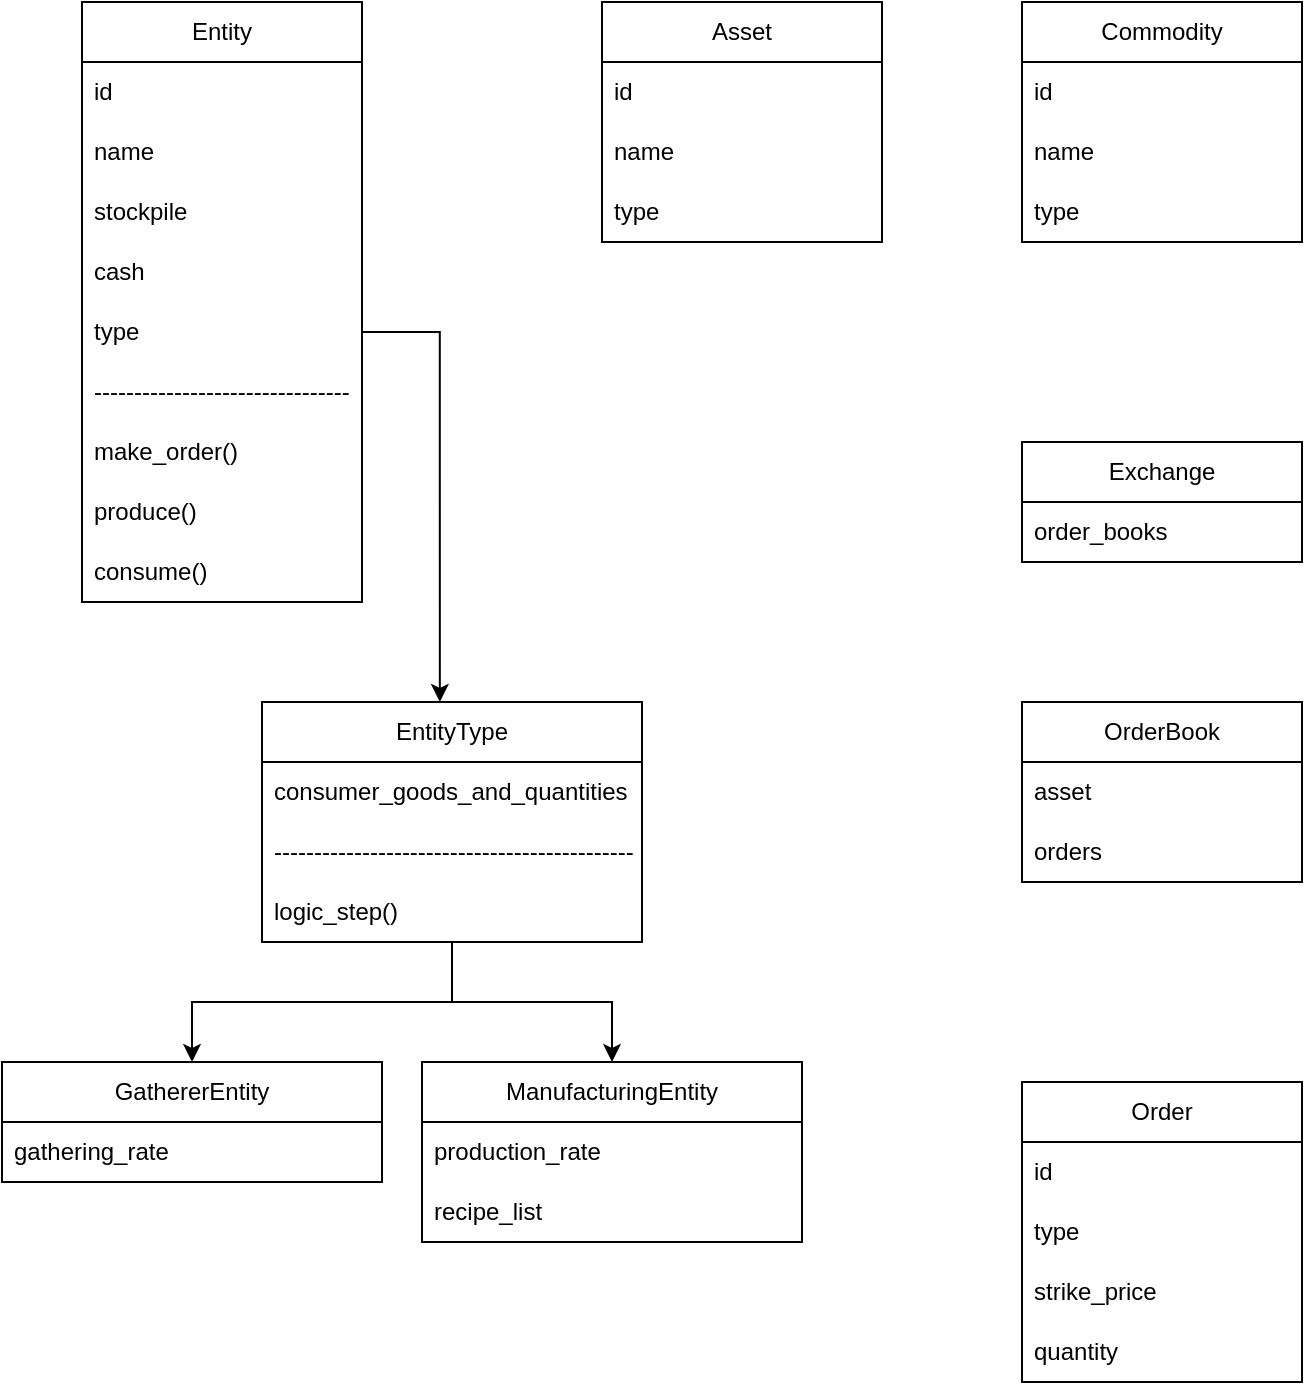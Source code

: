 <mxfile version="21.3.7" type="device">
  <diagram id="C5RBs43oDa-KdzZeNtuy" name="Page-1">
    <mxGraphModel dx="1434" dy="796" grid="1" gridSize="10" guides="1" tooltips="1" connect="1" arrows="1" fold="1" page="1" pageScale="1" pageWidth="827" pageHeight="1169" math="0" shadow="0">
      <root>
        <mxCell id="WIyWlLk6GJQsqaUBKTNV-0" />
        <mxCell id="WIyWlLk6GJQsqaUBKTNV-1" parent="WIyWlLk6GJQsqaUBKTNV-0" />
        <mxCell id="-LHwzRDBZXl7eE_7x8CU-0" value="Entity&lt;br&gt;" style="swimlane;fontStyle=0;childLayout=stackLayout;horizontal=1;startSize=30;horizontalStack=0;resizeParent=1;resizeParentMax=0;resizeLast=0;collapsible=1;marginBottom=0;whiteSpace=wrap;html=1;movable=1;resizable=1;rotatable=1;deletable=1;editable=1;locked=0;connectable=1;" vertex="1" parent="WIyWlLk6GJQsqaUBKTNV-1">
          <mxGeometry x="110" y="80" width="140" height="300" as="geometry">
            <mxRectangle x="190" y="170" width="70" height="30" as="alternateBounds" />
          </mxGeometry>
        </mxCell>
        <mxCell id="-LHwzRDBZXl7eE_7x8CU-9" value="id" style="text;strokeColor=none;fillColor=none;align=left;verticalAlign=middle;spacingLeft=4;spacingRight=4;overflow=hidden;points=[[0,0.5],[1,0.5]];portConstraint=eastwest;rotatable=0;whiteSpace=wrap;html=1;" vertex="1" parent="-LHwzRDBZXl7eE_7x8CU-0">
          <mxGeometry y="30" width="140" height="30" as="geometry" />
        </mxCell>
        <mxCell id="-LHwzRDBZXl7eE_7x8CU-8" value="name" style="text;strokeColor=none;fillColor=none;align=left;verticalAlign=middle;spacingLeft=4;spacingRight=4;overflow=hidden;points=[[0,0.5],[1,0.5]];portConstraint=eastwest;rotatable=0;whiteSpace=wrap;html=1;" vertex="1" parent="-LHwzRDBZXl7eE_7x8CU-0">
          <mxGeometry y="60" width="140" height="30" as="geometry" />
        </mxCell>
        <mxCell id="-LHwzRDBZXl7eE_7x8CU-1" value="stockpile" style="text;strokeColor=none;fillColor=none;align=left;verticalAlign=middle;spacingLeft=4;spacingRight=4;overflow=hidden;points=[[0,0.5],[1,0.5]];portConstraint=eastwest;rotatable=0;whiteSpace=wrap;html=1;" vertex="1" parent="-LHwzRDBZXl7eE_7x8CU-0">
          <mxGeometry y="90" width="140" height="30" as="geometry" />
        </mxCell>
        <mxCell id="-LHwzRDBZXl7eE_7x8CU-33" value="cash" style="text;strokeColor=none;fillColor=none;align=left;verticalAlign=middle;spacingLeft=4;spacingRight=4;overflow=hidden;points=[[0,0.5],[1,0.5]];portConstraint=eastwest;rotatable=0;whiteSpace=wrap;html=1;" vertex="1" parent="-LHwzRDBZXl7eE_7x8CU-0">
          <mxGeometry y="120" width="140" height="30" as="geometry" />
        </mxCell>
        <mxCell id="-LHwzRDBZXl7eE_7x8CU-34" value="type" style="text;strokeColor=none;fillColor=none;align=left;verticalAlign=middle;spacingLeft=4;spacingRight=4;overflow=hidden;points=[[0,0.5],[1,0.5]];portConstraint=eastwest;rotatable=0;whiteSpace=wrap;html=1;" vertex="1" parent="-LHwzRDBZXl7eE_7x8CU-0">
          <mxGeometry y="150" width="140" height="30" as="geometry" />
        </mxCell>
        <mxCell id="-LHwzRDBZXl7eE_7x8CU-11" value="--------------------------------" style="text;strokeColor=none;fillColor=none;align=left;verticalAlign=middle;spacingLeft=4;spacingRight=4;overflow=hidden;points=[[0,0.5],[1,0.5]];portConstraint=eastwest;rotatable=0;whiteSpace=wrap;html=1;" vertex="1" parent="-LHwzRDBZXl7eE_7x8CU-0">
          <mxGeometry y="180" width="140" height="30" as="geometry" />
        </mxCell>
        <mxCell id="-LHwzRDBZXl7eE_7x8CU-12" value="make_order()" style="text;strokeColor=none;fillColor=none;align=left;verticalAlign=middle;spacingLeft=4;spacingRight=4;overflow=hidden;points=[[0,0.5],[1,0.5]];portConstraint=eastwest;rotatable=0;whiteSpace=wrap;html=1;" vertex="1" parent="-LHwzRDBZXl7eE_7x8CU-0">
          <mxGeometry y="210" width="140" height="30" as="geometry" />
        </mxCell>
        <mxCell id="-LHwzRDBZXl7eE_7x8CU-15" value="produce()" style="text;strokeColor=none;fillColor=none;align=left;verticalAlign=middle;spacingLeft=4;spacingRight=4;overflow=hidden;points=[[0,0.5],[1,0.5]];portConstraint=eastwest;rotatable=0;whiteSpace=wrap;html=1;" vertex="1" parent="-LHwzRDBZXl7eE_7x8CU-0">
          <mxGeometry y="240" width="140" height="30" as="geometry" />
        </mxCell>
        <mxCell id="-LHwzRDBZXl7eE_7x8CU-16" value="consume()" style="text;strokeColor=none;fillColor=none;align=left;verticalAlign=middle;spacingLeft=4;spacingRight=4;overflow=hidden;points=[[0,0.5],[1,0.5]];portConstraint=eastwest;rotatable=0;whiteSpace=wrap;html=1;" vertex="1" parent="-LHwzRDBZXl7eE_7x8CU-0">
          <mxGeometry y="270" width="140" height="30" as="geometry" />
        </mxCell>
        <mxCell id="-LHwzRDBZXl7eE_7x8CU-4" value="Commodity" style="swimlane;fontStyle=0;childLayout=stackLayout;horizontal=1;startSize=30;horizontalStack=0;resizeParent=1;resizeParentMax=0;resizeLast=0;collapsible=1;marginBottom=0;whiteSpace=wrap;html=1;" vertex="1" parent="WIyWlLk6GJQsqaUBKTNV-1">
          <mxGeometry x="580" y="80" width="140" height="120" as="geometry" />
        </mxCell>
        <mxCell id="-LHwzRDBZXl7eE_7x8CU-5" value="id" style="text;strokeColor=none;fillColor=none;align=left;verticalAlign=middle;spacingLeft=4;spacingRight=4;overflow=hidden;points=[[0,0.5],[1,0.5]];portConstraint=eastwest;rotatable=0;whiteSpace=wrap;html=1;" vertex="1" parent="-LHwzRDBZXl7eE_7x8CU-4">
          <mxGeometry y="30" width="140" height="30" as="geometry" />
        </mxCell>
        <mxCell id="-LHwzRDBZXl7eE_7x8CU-6" value="name" style="text;strokeColor=none;fillColor=none;align=left;verticalAlign=middle;spacingLeft=4;spacingRight=4;overflow=hidden;points=[[0,0.5],[1,0.5]];portConstraint=eastwest;rotatable=0;whiteSpace=wrap;html=1;" vertex="1" parent="-LHwzRDBZXl7eE_7x8CU-4">
          <mxGeometry y="60" width="140" height="30" as="geometry" />
        </mxCell>
        <mxCell id="-LHwzRDBZXl7eE_7x8CU-7" value="type" style="text;strokeColor=none;fillColor=none;align=left;verticalAlign=middle;spacingLeft=4;spacingRight=4;overflow=hidden;points=[[0,0.5],[1,0.5]];portConstraint=eastwest;rotatable=0;whiteSpace=wrap;html=1;" vertex="1" parent="-LHwzRDBZXl7eE_7x8CU-4">
          <mxGeometry y="90" width="140" height="30" as="geometry" />
        </mxCell>
        <mxCell id="-LHwzRDBZXl7eE_7x8CU-17" value="Exchange" style="swimlane;fontStyle=0;childLayout=stackLayout;horizontal=1;startSize=30;horizontalStack=0;resizeParent=1;resizeParentMax=0;resizeLast=0;collapsible=1;marginBottom=0;whiteSpace=wrap;html=1;" vertex="1" parent="WIyWlLk6GJQsqaUBKTNV-1">
          <mxGeometry x="580" y="300" width="140" height="60" as="geometry" />
        </mxCell>
        <mxCell id="-LHwzRDBZXl7eE_7x8CU-18" value="order_books" style="text;strokeColor=none;fillColor=none;align=left;verticalAlign=middle;spacingLeft=4;spacingRight=4;overflow=hidden;points=[[0,0.5],[1,0.5]];portConstraint=eastwest;rotatable=0;whiteSpace=wrap;html=1;" vertex="1" parent="-LHwzRDBZXl7eE_7x8CU-17">
          <mxGeometry y="30" width="140" height="30" as="geometry" />
        </mxCell>
        <mxCell id="-LHwzRDBZXl7eE_7x8CU-21" value="OrderBook" style="swimlane;fontStyle=0;childLayout=stackLayout;horizontal=1;startSize=30;horizontalStack=0;resizeParent=1;resizeParentMax=0;resizeLast=0;collapsible=1;marginBottom=0;whiteSpace=wrap;html=1;" vertex="1" parent="WIyWlLk6GJQsqaUBKTNV-1">
          <mxGeometry x="580" y="430" width="140" height="90" as="geometry" />
        </mxCell>
        <mxCell id="-LHwzRDBZXl7eE_7x8CU-22" value="asset" style="text;strokeColor=none;fillColor=none;align=left;verticalAlign=middle;spacingLeft=4;spacingRight=4;overflow=hidden;points=[[0,0.5],[1,0.5]];portConstraint=eastwest;rotatable=0;whiteSpace=wrap;html=1;" vertex="1" parent="-LHwzRDBZXl7eE_7x8CU-21">
          <mxGeometry y="30" width="140" height="30" as="geometry" />
        </mxCell>
        <mxCell id="-LHwzRDBZXl7eE_7x8CU-23" value="orders" style="text;strokeColor=none;fillColor=none;align=left;verticalAlign=middle;spacingLeft=4;spacingRight=4;overflow=hidden;points=[[0,0.5],[1,0.5]];portConstraint=eastwest;rotatable=0;whiteSpace=wrap;html=1;" vertex="1" parent="-LHwzRDBZXl7eE_7x8CU-21">
          <mxGeometry y="60" width="140" height="30" as="geometry" />
        </mxCell>
        <mxCell id="-LHwzRDBZXl7eE_7x8CU-24" value="Order" style="swimlane;fontStyle=0;childLayout=stackLayout;horizontal=1;startSize=30;horizontalStack=0;resizeParent=1;resizeParentMax=0;resizeLast=0;collapsible=1;marginBottom=0;whiteSpace=wrap;html=1;" vertex="1" parent="WIyWlLk6GJQsqaUBKTNV-1">
          <mxGeometry x="580" y="620" width="140" height="150" as="geometry" />
        </mxCell>
        <mxCell id="-LHwzRDBZXl7eE_7x8CU-25" value="id" style="text;strokeColor=none;fillColor=none;align=left;verticalAlign=middle;spacingLeft=4;spacingRight=4;overflow=hidden;points=[[0,0.5],[1,0.5]];portConstraint=eastwest;rotatable=0;whiteSpace=wrap;html=1;" vertex="1" parent="-LHwzRDBZXl7eE_7x8CU-24">
          <mxGeometry y="30" width="140" height="30" as="geometry" />
        </mxCell>
        <mxCell id="-LHwzRDBZXl7eE_7x8CU-26" value="type" style="text;strokeColor=none;fillColor=none;align=left;verticalAlign=middle;spacingLeft=4;spacingRight=4;overflow=hidden;points=[[0,0.5],[1,0.5]];portConstraint=eastwest;rotatable=0;whiteSpace=wrap;html=1;" vertex="1" parent="-LHwzRDBZXl7eE_7x8CU-24">
          <mxGeometry y="60" width="140" height="30" as="geometry" />
        </mxCell>
        <mxCell id="-LHwzRDBZXl7eE_7x8CU-27" value="strike_price" style="text;strokeColor=none;fillColor=none;align=left;verticalAlign=middle;spacingLeft=4;spacingRight=4;overflow=hidden;points=[[0,0.5],[1,0.5]];portConstraint=eastwest;rotatable=0;whiteSpace=wrap;html=1;" vertex="1" parent="-LHwzRDBZXl7eE_7x8CU-24">
          <mxGeometry y="90" width="140" height="30" as="geometry" />
        </mxCell>
        <mxCell id="-LHwzRDBZXl7eE_7x8CU-28" value="quantity" style="text;strokeColor=none;fillColor=none;align=left;verticalAlign=middle;spacingLeft=4;spacingRight=4;overflow=hidden;points=[[0,0.5],[1,0.5]];portConstraint=eastwest;rotatable=0;whiteSpace=wrap;html=1;" vertex="1" parent="-LHwzRDBZXl7eE_7x8CU-24">
          <mxGeometry y="120" width="140" height="30" as="geometry" />
        </mxCell>
        <mxCell id="-LHwzRDBZXl7eE_7x8CU-29" value="Asset" style="swimlane;fontStyle=0;childLayout=stackLayout;horizontal=1;startSize=30;horizontalStack=0;resizeParent=1;resizeParentMax=0;resizeLast=0;collapsible=1;marginBottom=0;whiteSpace=wrap;html=1;" vertex="1" parent="WIyWlLk6GJQsqaUBKTNV-1">
          <mxGeometry x="370" y="80" width="140" height="120" as="geometry" />
        </mxCell>
        <mxCell id="-LHwzRDBZXl7eE_7x8CU-30" value="id" style="text;strokeColor=none;fillColor=none;align=left;verticalAlign=middle;spacingLeft=4;spacingRight=4;overflow=hidden;points=[[0,0.5],[1,0.5]];portConstraint=eastwest;rotatable=0;whiteSpace=wrap;html=1;" vertex="1" parent="-LHwzRDBZXl7eE_7x8CU-29">
          <mxGeometry y="30" width="140" height="30" as="geometry" />
        </mxCell>
        <mxCell id="-LHwzRDBZXl7eE_7x8CU-31" value="name" style="text;strokeColor=none;fillColor=none;align=left;verticalAlign=middle;spacingLeft=4;spacingRight=4;overflow=hidden;points=[[0,0.5],[1,0.5]];portConstraint=eastwest;rotatable=0;whiteSpace=wrap;html=1;" vertex="1" parent="-LHwzRDBZXl7eE_7x8CU-29">
          <mxGeometry y="60" width="140" height="30" as="geometry" />
        </mxCell>
        <mxCell id="-LHwzRDBZXl7eE_7x8CU-32" value="type" style="text;strokeColor=none;fillColor=none;align=left;verticalAlign=middle;spacingLeft=4;spacingRight=4;overflow=hidden;points=[[0,0.5],[1,0.5]];portConstraint=eastwest;rotatable=0;whiteSpace=wrap;html=1;" vertex="1" parent="-LHwzRDBZXl7eE_7x8CU-29">
          <mxGeometry y="90" width="140" height="30" as="geometry" />
        </mxCell>
        <mxCell id="-LHwzRDBZXl7eE_7x8CU-50" style="edgeStyle=orthogonalEdgeStyle;rounded=0;orthogonalLoop=1;jettySize=auto;html=1;entryX=0.5;entryY=0;entryDx=0;entryDy=0;" edge="1" parent="WIyWlLk6GJQsqaUBKTNV-1" source="-LHwzRDBZXl7eE_7x8CU-35" target="-LHwzRDBZXl7eE_7x8CU-43">
          <mxGeometry relative="1" as="geometry" />
        </mxCell>
        <mxCell id="-LHwzRDBZXl7eE_7x8CU-51" style="edgeStyle=orthogonalEdgeStyle;rounded=0;orthogonalLoop=1;jettySize=auto;html=1;" edge="1" parent="WIyWlLk6GJQsqaUBKTNV-1" source="-LHwzRDBZXl7eE_7x8CU-35" target="-LHwzRDBZXl7eE_7x8CU-47">
          <mxGeometry relative="1" as="geometry" />
        </mxCell>
        <mxCell id="-LHwzRDBZXl7eE_7x8CU-35" value="EntityType" style="swimlane;fontStyle=0;childLayout=stackLayout;horizontal=1;startSize=30;horizontalStack=0;resizeParent=1;resizeParentMax=0;resizeLast=0;collapsible=1;marginBottom=0;whiteSpace=wrap;html=1;" vertex="1" parent="WIyWlLk6GJQsqaUBKTNV-1">
          <mxGeometry x="200" y="430" width="190" height="120" as="geometry" />
        </mxCell>
        <mxCell id="-LHwzRDBZXl7eE_7x8CU-36" value="consumer_goods_and_quantities" style="text;strokeColor=none;fillColor=none;align=left;verticalAlign=middle;spacingLeft=4;spacingRight=4;overflow=hidden;points=[[0,0.5],[1,0.5]];portConstraint=eastwest;rotatable=0;whiteSpace=wrap;html=1;" vertex="1" parent="-LHwzRDBZXl7eE_7x8CU-35">
          <mxGeometry y="30" width="190" height="30" as="geometry" />
        </mxCell>
        <mxCell id="-LHwzRDBZXl7eE_7x8CU-41" value="---------------------------------------------" style="text;strokeColor=none;fillColor=none;align=left;verticalAlign=middle;spacingLeft=4;spacingRight=4;overflow=hidden;points=[[0,0.5],[1,0.5]];portConstraint=eastwest;rotatable=0;whiteSpace=wrap;html=1;" vertex="1" parent="-LHwzRDBZXl7eE_7x8CU-35">
          <mxGeometry y="60" width="190" height="30" as="geometry" />
        </mxCell>
        <mxCell id="-LHwzRDBZXl7eE_7x8CU-42" value="logic_step()" style="text;strokeColor=none;fillColor=none;align=left;verticalAlign=middle;spacingLeft=4;spacingRight=4;overflow=hidden;points=[[0,0.5],[1,0.5]];portConstraint=eastwest;rotatable=0;whiteSpace=wrap;html=1;" vertex="1" parent="-LHwzRDBZXl7eE_7x8CU-35">
          <mxGeometry y="90" width="190" height="30" as="geometry" />
        </mxCell>
        <mxCell id="-LHwzRDBZXl7eE_7x8CU-43" value="GathererEntity" style="swimlane;fontStyle=0;childLayout=stackLayout;horizontal=1;startSize=30;horizontalStack=0;resizeParent=1;resizeParentMax=0;resizeLast=0;collapsible=1;marginBottom=0;whiteSpace=wrap;html=1;" vertex="1" parent="WIyWlLk6GJQsqaUBKTNV-1">
          <mxGeometry x="70" y="610" width="190" height="60" as="geometry" />
        </mxCell>
        <mxCell id="-LHwzRDBZXl7eE_7x8CU-44" value="gathering_rate" style="text;strokeColor=none;fillColor=none;align=left;verticalAlign=middle;spacingLeft=4;spacingRight=4;overflow=hidden;points=[[0,0.5],[1,0.5]];portConstraint=eastwest;rotatable=0;whiteSpace=wrap;html=1;" vertex="1" parent="-LHwzRDBZXl7eE_7x8CU-43">
          <mxGeometry y="30" width="190" height="30" as="geometry" />
        </mxCell>
        <mxCell id="-LHwzRDBZXl7eE_7x8CU-47" value="ManufacturingEntity" style="swimlane;fontStyle=0;childLayout=stackLayout;horizontal=1;startSize=30;horizontalStack=0;resizeParent=1;resizeParentMax=0;resizeLast=0;collapsible=1;marginBottom=0;whiteSpace=wrap;html=1;" vertex="1" parent="WIyWlLk6GJQsqaUBKTNV-1">
          <mxGeometry x="280" y="610" width="190" height="90" as="geometry" />
        </mxCell>
        <mxCell id="-LHwzRDBZXl7eE_7x8CU-48" value="production_rate" style="text;strokeColor=none;fillColor=none;align=left;verticalAlign=middle;spacingLeft=4;spacingRight=4;overflow=hidden;points=[[0,0.5],[1,0.5]];portConstraint=eastwest;rotatable=0;whiteSpace=wrap;html=1;" vertex="1" parent="-LHwzRDBZXl7eE_7x8CU-47">
          <mxGeometry y="30" width="190" height="30" as="geometry" />
        </mxCell>
        <mxCell id="-LHwzRDBZXl7eE_7x8CU-49" value="recipe_list" style="text;strokeColor=none;fillColor=none;align=left;verticalAlign=middle;spacingLeft=4;spacingRight=4;overflow=hidden;points=[[0,0.5],[1,0.5]];portConstraint=eastwest;rotatable=0;whiteSpace=wrap;html=1;" vertex="1" parent="-LHwzRDBZXl7eE_7x8CU-47">
          <mxGeometry y="60" width="190" height="30" as="geometry" />
        </mxCell>
        <mxCell id="-LHwzRDBZXl7eE_7x8CU-52" style="edgeStyle=orthogonalEdgeStyle;rounded=0;orthogonalLoop=1;jettySize=auto;html=1;entryX=0.468;entryY=0;entryDx=0;entryDy=0;entryPerimeter=0;" edge="1" parent="WIyWlLk6GJQsqaUBKTNV-1" source="-LHwzRDBZXl7eE_7x8CU-34" target="-LHwzRDBZXl7eE_7x8CU-35">
          <mxGeometry relative="1" as="geometry" />
        </mxCell>
      </root>
    </mxGraphModel>
  </diagram>
</mxfile>

